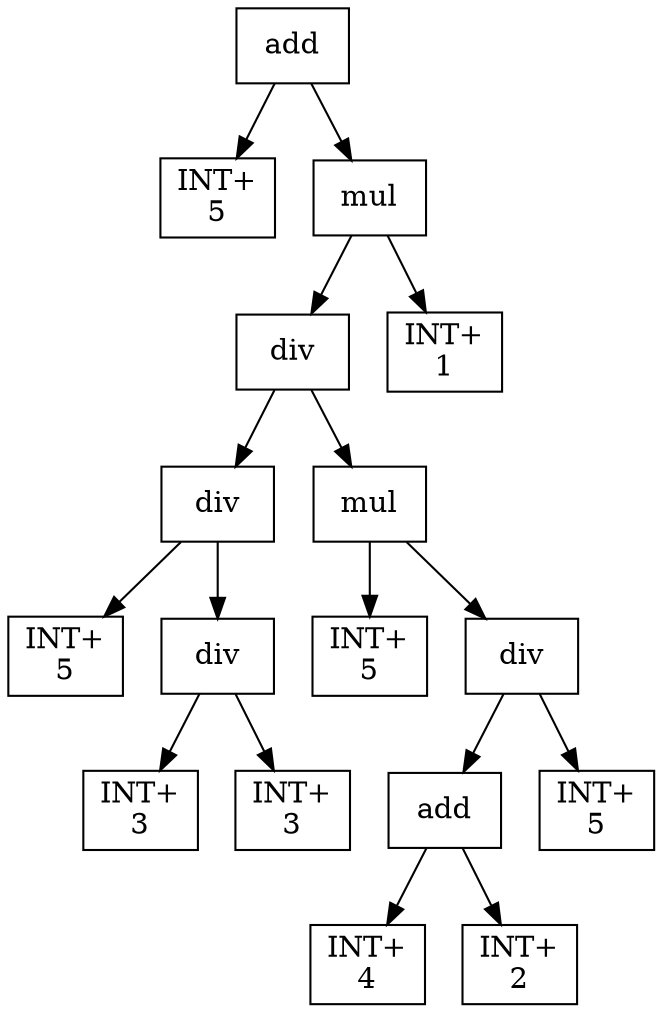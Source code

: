 digraph expr {
  node [shape=box];
  n1 [label="add"];
  n2 [label="INT+\n5"];
  n3 [label="mul"];
  n4 [label="div"];
  n5 [label="div"];
  n6 [label="INT+\n5"];
  n7 [label="div"];
  n8 [label="INT+\n3"];
  n9 [label="INT+\n3"];
  n7 -> n8;
  n7 -> n9;
  n5 -> n6;
  n5 -> n7;
  n10 [label="mul"];
  n11 [label="INT+\n5"];
  n12 [label="div"];
  n13 [label="add"];
  n14 [label="INT+\n4"];
  n15 [label="INT+\n2"];
  n13 -> n14;
  n13 -> n15;
  n16 [label="INT+\n5"];
  n12 -> n13;
  n12 -> n16;
  n10 -> n11;
  n10 -> n12;
  n4 -> n5;
  n4 -> n10;
  n17 [label="INT+\n1"];
  n3 -> n4;
  n3 -> n17;
  n1 -> n2;
  n1 -> n3;
}